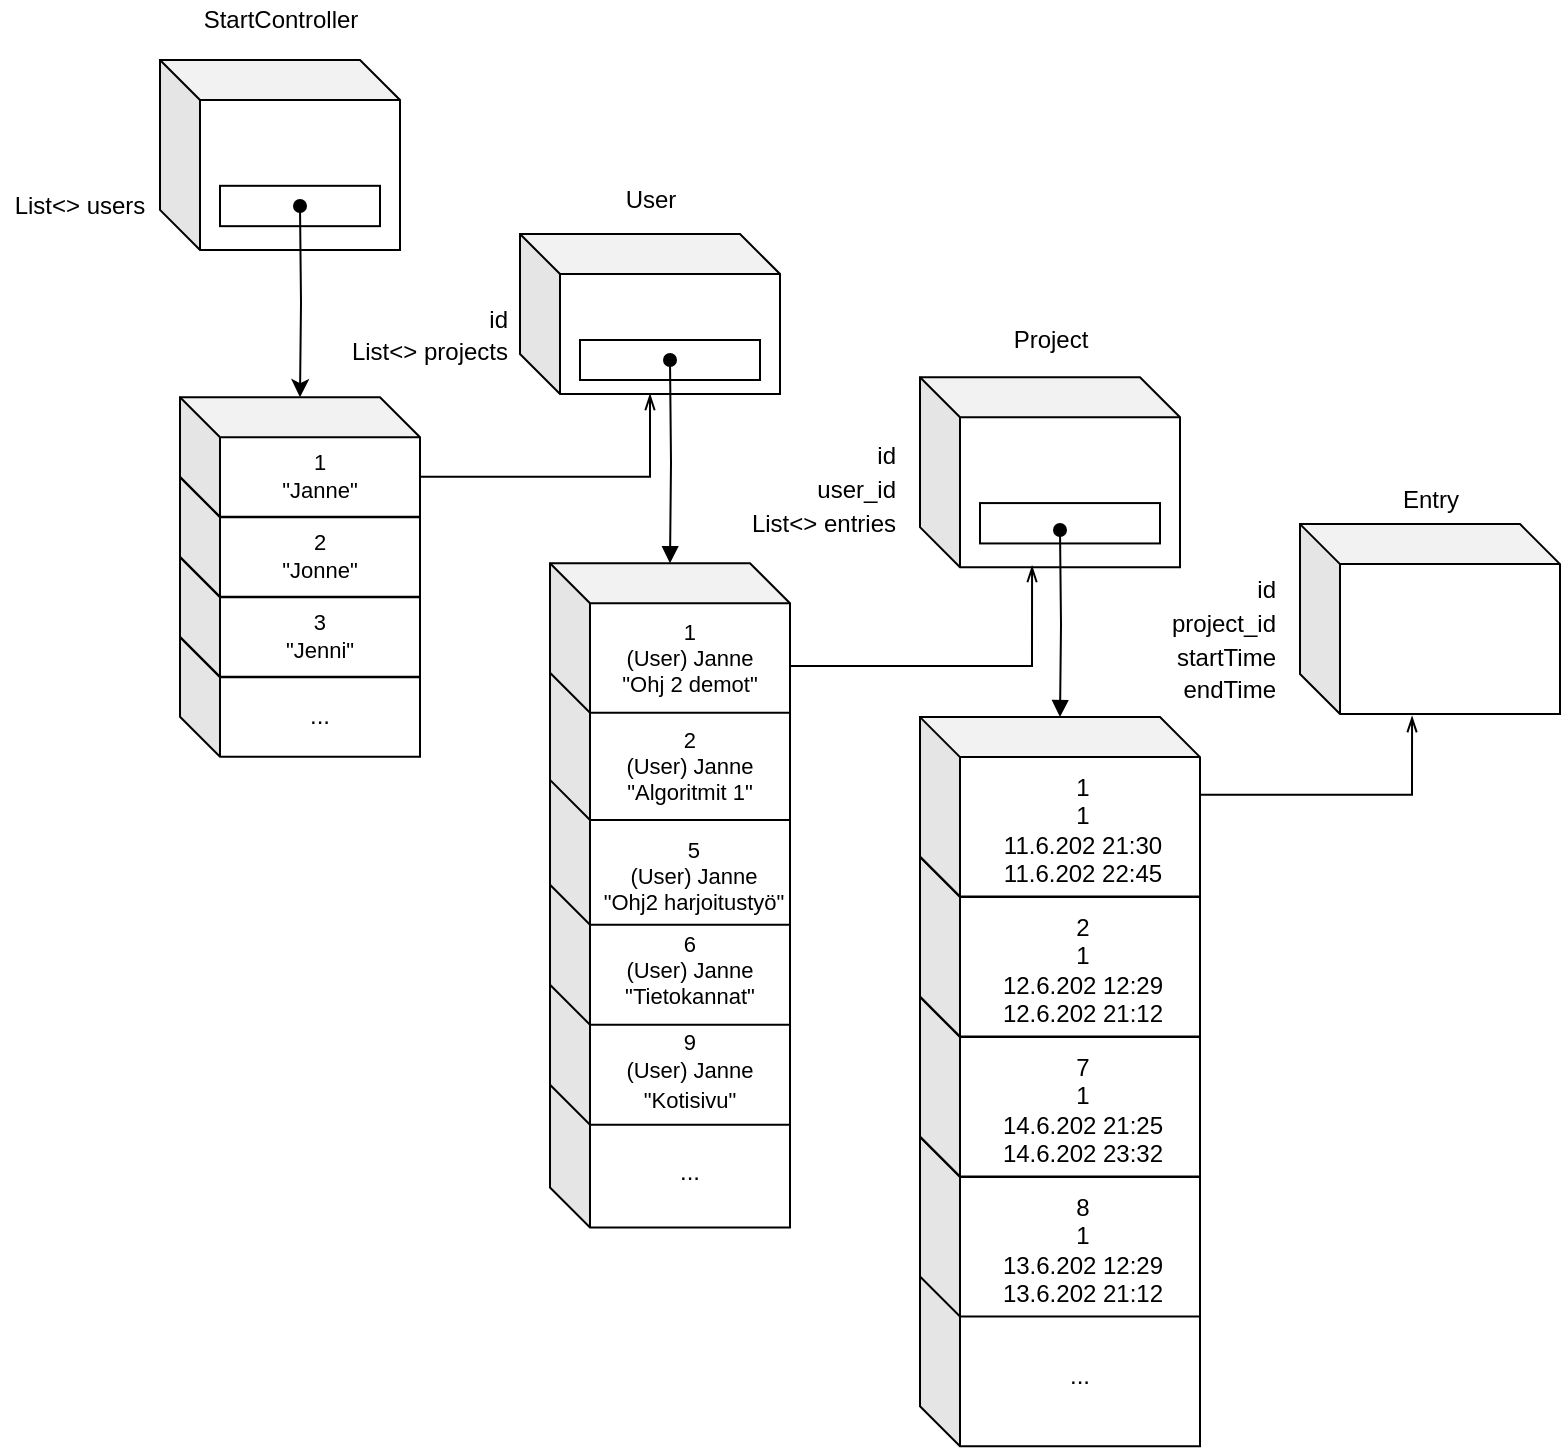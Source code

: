 <mxfile version="12.5.3" type="device"><diagram id="rrkpO7vF_OYcIXnouZr9" name="Page-1"><mxGraphModel dx="959" dy="811" grid="1" gridSize="10" guides="1" tooltips="1" connect="1" arrows="1" fold="1" page="1" pageScale="1" pageWidth="1169" pageHeight="827" math="0" shadow="0"><root><mxCell id="0"/><mxCell id="1" parent="0"/><mxCell id="aQ8OHR9xUHMVFZoHDJCB-164" value="" style="group" parent="1" vertex="1" connectable="0"><mxGeometry x="110" y="290" width="120" height="280" as="geometry"/></mxCell><mxCell id="aQ8OHR9xUHMVFZoHDJCB-201" value="" style="group" parent="1" vertex="1" connectable="0"><mxGeometry x="280" y="100" width="130" height="107" as="geometry"/></mxCell><mxCell id="aQ8OHR9xUHMVFZoHDJCB-202" value="" style="group" parent="aQ8OHR9xUHMVFZoHDJCB-201" vertex="1" connectable="0"><mxGeometry width="130" height="107" as="geometry"/></mxCell><mxCell id="aQ8OHR9xUHMVFZoHDJCB-203" value="" style="shape=cube;whiteSpace=wrap;html=1;boundedLbl=1;backgroundOutline=1;darkOpacity=0.05;darkOpacity2=0.1;" parent="aQ8OHR9xUHMVFZoHDJCB-202" vertex="1"><mxGeometry y="27.003" width="130" height="79.997" as="geometry"/></mxCell><mxCell id="aQ8OHR9xUHMVFZoHDJCB-205" value="" style="rounded=0;whiteSpace=wrap;html=1;" parent="aQ8OHR9xUHMVFZoHDJCB-202" vertex="1"><mxGeometry x="30" y="80" width="90" height="20" as="geometry"/></mxCell><mxCell id="ue1zJKKl9c6yfMaXLhYl-3" value="User" style="text;html=1;align=center;verticalAlign=middle;resizable=0;points=[];autosize=1;" vertex="1" parent="aQ8OHR9xUHMVFZoHDJCB-202"><mxGeometry x="45" width="40" height="20" as="geometry"/></mxCell><mxCell id="aQ8OHR9xUHMVFZoHDJCB-223" value="" style="group" parent="1" vertex="1" connectable="0"><mxGeometry x="295" y="279" width="120" height="344.764" as="geometry"/></mxCell><mxCell id="aQ8OHR9xUHMVFZoHDJCB-218" value="" style="group" parent="aQ8OHR9xUHMVFZoHDJCB-223" vertex="1" connectable="0"><mxGeometry y="206" width="120" height="138.764" as="geometry"/></mxCell><mxCell id="aQ8OHR9xUHMVFZoHDJCB-219" value="" style="group" parent="aQ8OHR9xUHMVFZoHDJCB-218" vertex="1" connectable="0"><mxGeometry width="120" height="138.764" as="geometry"/></mxCell><mxCell id="aQ8OHR9xUHMVFZoHDJCB-253" value="..." style="shape=cube;whiteSpace=wrap;html=1;boundedLbl=1;backgroundOutline=1;darkOpacity=0.05;darkOpacity2=0.1;" parent="aQ8OHR9xUHMVFZoHDJCB-219" vertex="1"><mxGeometry y="63.998" width="120" height="74.766" as="geometry"/></mxCell><mxCell id="aQ8OHR9xUHMVFZoHDJCB-220" value="" style="shape=cube;whiteSpace=wrap;html=1;boundedLbl=1;backgroundOutline=1;darkOpacity=0.05;darkOpacity2=0.1;" parent="aQ8OHR9xUHMVFZoHDJCB-219" vertex="1"><mxGeometry y="12.618" width="120" height="74.766" as="geometry"/></mxCell><mxCell id="aQ8OHR9xUHMVFZoHDJCB-221" value="&lt;font style=&quot;font-size: 11px&quot;&gt;9&lt;br&gt;(User) Janne&lt;br&gt;&quot;Kotisivu&quot;&lt;/font&gt;" style="text;html=1;strokeColor=none;fillColor=none;align=center;verticalAlign=middle;whiteSpace=wrap;rounded=0;" parent="aQ8OHR9xUHMVFZoHDJCB-219" vertex="1"><mxGeometry x="20" y="30" width="100" height="60" as="geometry"/></mxCell><mxCell id="aQ8OHR9xUHMVFZoHDJCB-214" value="" style="group" parent="aQ8OHR9xUHMVFZoHDJCB-223" vertex="1" connectable="0"><mxGeometry y="156" width="120" height="100" as="geometry"/></mxCell><mxCell id="aQ8OHR9xUHMVFZoHDJCB-215" value="" style="group" parent="aQ8OHR9xUHMVFZoHDJCB-214" vertex="1" connectable="0"><mxGeometry width="120" height="100" as="geometry"/></mxCell><mxCell id="aQ8OHR9xUHMVFZoHDJCB-216" value="" style="shape=cube;whiteSpace=wrap;html=1;boundedLbl=1;backgroundOutline=1;darkOpacity=0.05;darkOpacity2=0.1;" parent="aQ8OHR9xUHMVFZoHDJCB-215" vertex="1"><mxGeometry y="12.618" width="120" height="74.766" as="geometry"/></mxCell><mxCell id="aQ8OHR9xUHMVFZoHDJCB-217" value="6&lt;br style=&quot;font-size: 11px&quot;&gt;(User) Janne&lt;br style=&quot;font-size: 11px&quot;&gt;&quot;Tietokannat&quot;" style="text;html=1;strokeColor=none;fillColor=none;align=center;verticalAlign=middle;whiteSpace=wrap;rounded=0;fontSize=11;" parent="aQ8OHR9xUHMVFZoHDJCB-215" vertex="1"><mxGeometry x="20" y="30" width="100" height="60" as="geometry"/></mxCell><mxCell id="aQ8OHR9xUHMVFZoHDJCB-210" value="" style="group" parent="aQ8OHR9xUHMVFZoHDJCB-215" vertex="1" connectable="0"><mxGeometry y="-50" width="120" height="100" as="geometry"/></mxCell><mxCell id="aQ8OHR9xUHMVFZoHDJCB-211" value="" style="group" parent="aQ8OHR9xUHMVFZoHDJCB-210" vertex="1" connectable="0"><mxGeometry width="120" height="100" as="geometry"/></mxCell><mxCell id="aQ8OHR9xUHMVFZoHDJCB-212" value="" style="shape=cube;whiteSpace=wrap;html=1;boundedLbl=1;backgroundOutline=1;darkOpacity=0.05;darkOpacity2=0.1;" parent="aQ8OHR9xUHMVFZoHDJCB-211" vertex="1"><mxGeometry y="12.618" width="120" height="74.766" as="geometry"/></mxCell><mxCell id="aQ8OHR9xUHMVFZoHDJCB-213" value="5&lt;br style=&quot;font-size: 11px&quot;&gt;(User) Janne&lt;br style=&quot;font-size: 11px&quot;&gt;&quot;Ohj2 harjoitustyö&quot;" style="text;html=1;strokeColor=none;fillColor=none;align=center;verticalAlign=middle;whiteSpace=wrap;rounded=0;fontSize=11;" parent="aQ8OHR9xUHMVFZoHDJCB-211" vertex="1"><mxGeometry x="17" y="33" width="110" height="60" as="geometry"/></mxCell><mxCell id="aQ8OHR9xUHMVFZoHDJCB-206" value="" style="group" parent="aQ8OHR9xUHMVFZoHDJCB-211" vertex="1" connectable="0"><mxGeometry y="-52.43" width="120" height="100" as="geometry"/></mxCell><mxCell id="aQ8OHR9xUHMVFZoHDJCB-207" value="" style="group" parent="aQ8OHR9xUHMVFZoHDJCB-206" vertex="1" connectable="0"><mxGeometry width="120" height="100" as="geometry"/></mxCell><mxCell id="aQ8OHR9xUHMVFZoHDJCB-208" value="" style="shape=cube;whiteSpace=wrap;html=1;boundedLbl=1;backgroundOutline=1;darkOpacity=0.05;darkOpacity2=0.1;" parent="aQ8OHR9xUHMVFZoHDJCB-207" vertex="1"><mxGeometry y="12.618" width="120" height="74.766" as="geometry"/></mxCell><mxCell id="aQ8OHR9xUHMVFZoHDJCB-209" value="2&lt;br style=&quot;font-size: 11px&quot;&gt;(User) Janne&lt;br style=&quot;font-size: 11px&quot;&gt;&quot;Algoritmit 1&quot;" style="text;html=1;strokeColor=none;fillColor=none;align=center;verticalAlign=middle;whiteSpace=wrap;rounded=0;fontSize=11;" parent="aQ8OHR9xUHMVFZoHDJCB-207" vertex="1"><mxGeometry x="20" y="30" width="100" height="60" as="geometry"/></mxCell><mxCell id="aQ8OHR9xUHMVFZoHDJCB-167" value="" style="group;fontSize=11;" parent="aQ8OHR9xUHMVFZoHDJCB-223" vertex="1" connectable="0"><mxGeometry width="120" height="100" as="geometry"/></mxCell><mxCell id="aQ8OHR9xUHMVFZoHDJCB-168" value="" style="group" parent="aQ8OHR9xUHMVFZoHDJCB-167" vertex="1" connectable="0"><mxGeometry width="120" height="100" as="geometry"/></mxCell><mxCell id="aQ8OHR9xUHMVFZoHDJCB-169" value="" style="shape=cube;whiteSpace=wrap;html=1;boundedLbl=1;backgroundOutline=1;darkOpacity=0.05;darkOpacity2=0.1;" parent="aQ8OHR9xUHMVFZoHDJCB-168" vertex="1"><mxGeometry y="12.618" width="120" height="74.766" as="geometry"/></mxCell><mxCell id="aQ8OHR9xUHMVFZoHDJCB-200" value="1&lt;br style=&quot;font-size: 11px&quot;&gt;(User) Janne&lt;br style=&quot;font-size: 11px&quot;&gt;&quot;Ohj 2 demot&quot;" style="text;html=1;strokeColor=none;fillColor=none;align=center;verticalAlign=middle;whiteSpace=wrap;rounded=0;fontSize=11;" parent="aQ8OHR9xUHMVFZoHDJCB-168" vertex="1"><mxGeometry x="20" y="30" width="100" height="60" as="geometry"/></mxCell><mxCell id="aQ8OHR9xUHMVFZoHDJCB-227" value="" style="group" parent="1" vertex="1" connectable="0"><mxGeometry x="480" y="166.59" width="130" height="127" as="geometry"/></mxCell><mxCell id="aQ8OHR9xUHMVFZoHDJCB-228" value="" style="group" parent="aQ8OHR9xUHMVFZoHDJCB-227" vertex="1" connectable="0"><mxGeometry width="130" height="127" as="geometry"/></mxCell><mxCell id="aQ8OHR9xUHMVFZoHDJCB-229" value="" style="shape=cube;whiteSpace=wrap;html=1;boundedLbl=1;backgroundOutline=1;darkOpacity=0.05;darkOpacity2=0.1;" parent="aQ8OHR9xUHMVFZoHDJCB-228" vertex="1"><mxGeometry y="32.05" width="130" height="94.95" as="geometry"/></mxCell><mxCell id="aQ8OHR9xUHMVFZoHDJCB-231" value="" style="rounded=0;whiteSpace=wrap;html=1;" parent="aQ8OHR9xUHMVFZoHDJCB-228" vertex="1"><mxGeometry x="30" y="94.95" width="90" height="20.18" as="geometry"/></mxCell><mxCell id="ue1zJKKl9c6yfMaXLhYl-4" value="Project" style="text;html=1;align=center;verticalAlign=middle;resizable=0;points=[];autosize=1;" vertex="1" parent="aQ8OHR9xUHMVFZoHDJCB-228"><mxGeometry x="40" y="3.41" width="50" height="20" as="geometry"/></mxCell><mxCell id="aQ8OHR9xUHMVFZoHDJCB-256" style="edgeStyle=orthogonalEdgeStyle;rounded=0;orthogonalLoop=1;jettySize=auto;html=1;startArrow=oval;startFill=1;endArrow=block;endFill=1;" parent="1" target="aQ8OHR9xUHMVFZoHDJCB-169" edge="1"><mxGeometry relative="1" as="geometry"><mxPoint x="355" y="190" as="sourcePoint"/><mxPoint x="345" y="162.047" as="targetPoint"/></mxGeometry></mxCell><mxCell id="aQ8OHR9xUHMVFZoHDJCB-1" value="" style="shape=cube;whiteSpace=wrap;html=1;boundedLbl=1;backgroundOutline=1;darkOpacity=0.05;darkOpacity2=0.1;" parent="1" vertex="1"><mxGeometry x="100" y="39.997" width="120" height="94.953" as="geometry"/></mxCell><mxCell id="aQ8OHR9xUHMVFZoHDJCB-4" value="" style="rounded=0;whiteSpace=wrap;html=1;" parent="1" vertex="1"><mxGeometry x="130" y="102.903" width="80" height="20.178" as="geometry"/></mxCell><mxCell id="aQ8OHR9xUHMVFZoHDJCB-7" style="edgeStyle=orthogonalEdgeStyle;rounded=0;orthogonalLoop=1;jettySize=auto;html=1;startArrow=oval;startFill=1;" parent="1" target="aQ8OHR9xUHMVFZoHDJCB-39" edge="1"><mxGeometry relative="1" as="geometry"><mxPoint x="170" y="189.586" as="targetPoint"/><Array as="points"/><mxPoint x="170" y="113" as="sourcePoint"/></mxGeometry></mxCell><mxCell id="aQ8OHR9xUHMVFZoHDJCB-301" value="" style="group" parent="1" vertex="1" connectable="0"><mxGeometry x="480" y="353.41" width="140" height="379.72" as="geometry"/></mxCell><mxCell id="aQ8OHR9xUHMVFZoHDJCB-280" value="" style="group" parent="aQ8OHR9xUHMVFZoHDJCB-301" vertex="1" connectable="0"><mxGeometry y="210.0" width="140" height="169.72" as="geometry"/></mxCell><mxCell id="aQ8OHR9xUHMVFZoHDJCB-259" value="" style="group" parent="aQ8OHR9xUHMVFZoHDJCB-280" vertex="1" connectable="0"><mxGeometry width="140" height="169.72" as="geometry"/></mxCell><mxCell id="aQ8OHR9xUHMVFZoHDJCB-260" value="" style="group" parent="aQ8OHR9xUHMVFZoHDJCB-259" vertex="1" connectable="0"><mxGeometry width="140" height="169.72" as="geometry"/></mxCell><mxCell id="aQ8OHR9xUHMVFZoHDJCB-302" value="..." style="shape=cube;whiteSpace=wrap;html=1;boundedLbl=1;backgroundOutline=1;darkOpacity=0.05;darkOpacity2=0.1;" parent="aQ8OHR9xUHMVFZoHDJCB-260" vertex="1"><mxGeometry y="80.001" width="140" height="89.719" as="geometry"/></mxCell><mxCell id="aQ8OHR9xUHMVFZoHDJCB-261" value="" style="shape=cube;whiteSpace=wrap;html=1;boundedLbl=1;backgroundOutline=1;darkOpacity=0.05;darkOpacity2=0.1;" parent="aQ8OHR9xUHMVFZoHDJCB-260" vertex="1"><mxGeometry y="15.141" width="140" height="89.719" as="geometry"/></mxCell><mxCell id="aQ8OHR9xUHMVFZoHDJCB-262" value="8&lt;br&gt;1&lt;br&gt;13.6.202 12:29&lt;br&gt;13.6.202 21:12" style="text;html=1;strokeColor=none;fillColor=none;align=center;verticalAlign=middle;whiteSpace=wrap;rounded=0;" parent="aQ8OHR9xUHMVFZoHDJCB-260" vertex="1"><mxGeometry x="23.333" y="36.0" width="116.667" height="72.0" as="geometry"/></mxCell><mxCell id="aQ8OHR9xUHMVFZoHDJCB-286" value="" style="group" parent="aQ8OHR9xUHMVFZoHDJCB-301" vertex="1" connectable="0"><mxGeometry y="140.0" width="140" height="120.0" as="geometry"/></mxCell><mxCell id="aQ8OHR9xUHMVFZoHDJCB-287" value="" style="group" parent="aQ8OHR9xUHMVFZoHDJCB-286" vertex="1" connectable="0"><mxGeometry width="140" height="120.0" as="geometry"/></mxCell><mxCell id="aQ8OHR9xUHMVFZoHDJCB-288" value="" style="group" parent="aQ8OHR9xUHMVFZoHDJCB-287" vertex="1" connectable="0"><mxGeometry width="140" height="120.0" as="geometry"/></mxCell><mxCell id="aQ8OHR9xUHMVFZoHDJCB-289" value="" style="shape=cube;whiteSpace=wrap;html=1;boundedLbl=1;backgroundOutline=1;darkOpacity=0.05;darkOpacity2=0.1;" parent="aQ8OHR9xUHMVFZoHDJCB-288" vertex="1"><mxGeometry y="15.141" width="140" height="89.719" as="geometry"/></mxCell><mxCell id="aQ8OHR9xUHMVFZoHDJCB-290" value="7&lt;br&gt;1&lt;br&gt;14.6.202 21:25&lt;br&gt;14.6.202 23:32" style="text;html=1;strokeColor=none;fillColor=none;align=center;verticalAlign=middle;whiteSpace=wrap;rounded=0;" parent="aQ8OHR9xUHMVFZoHDJCB-288" vertex="1"><mxGeometry x="23.333" y="36.0" width="116.667" height="72.0" as="geometry"/></mxCell><mxCell id="aQ8OHR9xUHMVFZoHDJCB-291" value="" style="group" parent="aQ8OHR9xUHMVFZoHDJCB-301" vertex="1" connectable="0"><mxGeometry y="70.0" width="140" height="120.0" as="geometry"/></mxCell><mxCell id="aQ8OHR9xUHMVFZoHDJCB-292" value="" style="group" parent="aQ8OHR9xUHMVFZoHDJCB-291" vertex="1" connectable="0"><mxGeometry width="140" height="120.0" as="geometry"/></mxCell><mxCell id="aQ8OHR9xUHMVFZoHDJCB-293" value="" style="group" parent="aQ8OHR9xUHMVFZoHDJCB-292" vertex="1" connectable="0"><mxGeometry width="140" height="120.0" as="geometry"/></mxCell><mxCell id="aQ8OHR9xUHMVFZoHDJCB-294" value="" style="shape=cube;whiteSpace=wrap;html=1;boundedLbl=1;backgroundOutline=1;darkOpacity=0.05;darkOpacity2=0.1;" parent="aQ8OHR9xUHMVFZoHDJCB-293" vertex="1"><mxGeometry y="15.141" width="140" height="89.719" as="geometry"/></mxCell><mxCell id="aQ8OHR9xUHMVFZoHDJCB-295" value="2&lt;br&gt;1&lt;br&gt;12.6.202 12:29&lt;br&gt;12.6.202 21:12" style="text;html=1;strokeColor=none;fillColor=none;align=center;verticalAlign=middle;whiteSpace=wrap;rounded=0;" parent="aQ8OHR9xUHMVFZoHDJCB-293" vertex="1"><mxGeometry x="23.333" y="36.0" width="116.667" height="72.0" as="geometry"/></mxCell><mxCell id="aQ8OHR9xUHMVFZoHDJCB-296" value="" style="group" parent="aQ8OHR9xUHMVFZoHDJCB-301" vertex="1" connectable="0"><mxGeometry width="140" height="120.0" as="geometry"/></mxCell><mxCell id="aQ8OHR9xUHMVFZoHDJCB-297" value="" style="group" parent="aQ8OHR9xUHMVFZoHDJCB-296" vertex="1" connectable="0"><mxGeometry width="140" height="120.0" as="geometry"/></mxCell><mxCell id="aQ8OHR9xUHMVFZoHDJCB-298" value="" style="group" parent="aQ8OHR9xUHMVFZoHDJCB-297" vertex="1" connectable="0"><mxGeometry width="140" height="120.0" as="geometry"/></mxCell><mxCell id="aQ8OHR9xUHMVFZoHDJCB-299" value="" style="shape=cube;whiteSpace=wrap;html=1;boundedLbl=1;backgroundOutline=1;darkOpacity=0.05;darkOpacity2=0.1;" parent="aQ8OHR9xUHMVFZoHDJCB-298" vertex="1"><mxGeometry y="15.141" width="140" height="89.719" as="geometry"/></mxCell><mxCell id="aQ8OHR9xUHMVFZoHDJCB-300" value="1&lt;br&gt;1&lt;br&gt;11.6.202 21:30&lt;br&gt;11.6.202 22:45" style="text;html=1;strokeColor=none;fillColor=none;align=center;verticalAlign=middle;whiteSpace=wrap;rounded=0;" parent="aQ8OHR9xUHMVFZoHDJCB-298" vertex="1"><mxGeometry x="23.333" y="36.0" width="116.667" height="72.0" as="geometry"/></mxCell><mxCell id="aQ8OHR9xUHMVFZoHDJCB-307" value="" style="group" parent="1" vertex="1" connectable="0"><mxGeometry x="670" y="240" width="130" height="127" as="geometry"/></mxCell><mxCell id="aQ8OHR9xUHMVFZoHDJCB-308" value="" style="group" parent="aQ8OHR9xUHMVFZoHDJCB-307" vertex="1" connectable="0"><mxGeometry width="130" height="127" as="geometry"/></mxCell><mxCell id="aQ8OHR9xUHMVFZoHDJCB-309" value="" style="shape=cube;whiteSpace=wrap;html=1;boundedLbl=1;backgroundOutline=1;darkOpacity=0.05;darkOpacity2=0.1;" parent="aQ8OHR9xUHMVFZoHDJCB-308" vertex="1"><mxGeometry y="32.05" width="130" height="94.95" as="geometry"/></mxCell><mxCell id="ue1zJKKl9c6yfMaXLhYl-5" value="Entry" style="text;html=1;align=center;verticalAlign=middle;resizable=0;points=[];autosize=1;" vertex="1" parent="aQ8OHR9xUHMVFZoHDJCB-308"><mxGeometry x="45" y="9.81" width="40" height="20" as="geometry"/></mxCell><mxCell id="aQ8OHR9xUHMVFZoHDJCB-258" style="edgeStyle=orthogonalEdgeStyle;rounded=0;orthogonalLoop=1;jettySize=auto;html=1;startArrow=none;startFill=0;endArrow=openThin;endFill=0;exitX=1;exitY=0.5;exitDx=0;exitDy=0;" parent="1" source="aQ8OHR9xUHMVFZoHDJCB-163" target="aQ8OHR9xUHMVFZoHDJCB-203" edge="1"><mxGeometry relative="1" as="geometry"/></mxCell><mxCell id="aQ8OHR9xUHMVFZoHDJCB-257" style="edgeStyle=orthogonalEdgeStyle;rounded=0;orthogonalLoop=1;jettySize=auto;html=1;startArrow=oval;startFill=1;endArrow=block;endFill=1;" parent="1" target="aQ8OHR9xUHMVFZoHDJCB-299" edge="1"><mxGeometry relative="1" as="geometry"><mxPoint x="550" y="275" as="sourcePoint"/><mxPoint x="580" y="363.41" as="targetPoint"/></mxGeometry></mxCell><mxCell id="ue1zJKKl9c6yfMaXLhYl-1" style="rounded=0;orthogonalLoop=1;jettySize=auto;html=1;entryX=0.431;entryY=0.994;entryDx=0;entryDy=0;entryPerimeter=0;startArrow=none;startFill=0;exitX=1;exitY=0.5;exitDx=0;exitDy=0;edgeStyle=orthogonalEdgeStyle;endArrow=openThin;endFill=0;" edge="1" parent="1" source="aQ8OHR9xUHMVFZoHDJCB-200" target="aQ8OHR9xUHMVFZoHDJCB-229"><mxGeometry relative="1" as="geometry"><mxPoint x="405" y="332.41" as="sourcePoint"/><Array as="points"><mxPoint x="415" y="343"/><mxPoint x="536" y="343"/></Array></mxGeometry></mxCell><mxCell id="ue1zJKKl9c6yfMaXLhYl-2" value="StartController" style="text;html=1;align=center;verticalAlign=middle;resizable=0;points=[];autosize=1;" vertex="1" parent="1"><mxGeometry x="115" y="10" width="90" height="20" as="geometry"/></mxCell><mxCell id="ue1zJKKl9c6yfMaXLhYl-10" value="&lt;p style=&quot;line-height: 140%&quot;&gt;id&lt;br&gt;project_id&lt;br&gt;startTime&lt;br&gt;endTime&lt;/p&gt;" style="text;html=1;strokeColor=none;fillColor=none;align=right;verticalAlign=middle;whiteSpace=wrap;rounded=0;" vertex="1" parent="1"><mxGeometry x="580" y="300" width="80" height="60" as="geometry"/></mxCell><mxCell id="ue1zJKKl9c6yfMaXLhYl-13" value="&lt;p style=&quot;line-height: 140%&quot;&gt;id&lt;br&gt;user_id&lt;br&gt;List&amp;lt;&amp;gt; entries&lt;/p&gt;" style="text;html=1;strokeColor=none;fillColor=none;align=right;verticalAlign=middle;whiteSpace=wrap;rounded=0;" vertex="1" parent="1"><mxGeometry x="390" y="230" width="80" height="50" as="geometry"/></mxCell><mxCell id="ue1zJKKl9c6yfMaXLhYl-14" value="&lt;div style=&quot;text-align: right&quot;&gt;&lt;span style=&quot;line-height: 140%&quot;&gt;id&lt;/span&gt;&lt;/div&gt;List&amp;lt;&amp;gt; projects" style="text;html=1;strokeColor=none;fillColor=none;align=center;verticalAlign=middle;whiteSpace=wrap;rounded=0;" vertex="1" parent="1"><mxGeometry x="190" y="166.59" width="90" height="20" as="geometry"/></mxCell><mxCell id="ue1zJKKl9c6yfMaXLhYl-15" value="List&amp;lt;&amp;gt; users" style="text;html=1;strokeColor=none;fillColor=none;align=center;verticalAlign=middle;whiteSpace=wrap;rounded=0;" vertex="1" parent="1"><mxGeometry x="20" y="103.08" width="80" height="20" as="geometry"/></mxCell><mxCell id="ue1zJKKl9c6yfMaXLhYl-19" style="edgeStyle=orthogonalEdgeStyle;rounded=0;orthogonalLoop=1;jettySize=auto;html=1;entryX=0.431;entryY=1.011;entryDx=0;entryDy=0;entryPerimeter=0;startArrow=none;startFill=0;endArrow=openThin;endFill=0;exitX=1;exitY=0.25;exitDx=0;exitDy=0;" edge="1" parent="1" source="aQ8OHR9xUHMVFZoHDJCB-300" target="aQ8OHR9xUHMVFZoHDJCB-309"><mxGeometry relative="1" as="geometry"><mxPoint x="600" y="411.59" as="sourcePoint"/></mxGeometry></mxCell><mxCell id="ue1zJKKl9c6yfMaXLhYl-21" value="" style="group" vertex="1" connectable="0" parent="1"><mxGeometry x="110" y="208.597" width="120" height="249.813" as="geometry"/></mxCell><mxCell id="aQ8OHR9xUHMVFZoHDJCB-40" value="" style="group" parent="ue1zJKKl9c6yfMaXLhYl-21" vertex="1" connectable="0"><mxGeometry y="9.813" width="120" height="240" as="geometry"/></mxCell><mxCell id="aQ8OHR9xUHMVFZoHDJCB-28" value="" style="group" parent="aQ8OHR9xUHMVFZoHDJCB-40" vertex="1" connectable="0"><mxGeometry y="90" width="120" height="80" as="geometry"/></mxCell><mxCell id="aQ8OHR9xUHMVFZoHDJCB-29" value="" style="group" parent="aQ8OHR9xUHMVFZoHDJCB-28" vertex="1" connectable="0"><mxGeometry width="120" height="80" as="geometry"/></mxCell><mxCell id="aQ8OHR9xUHMVFZoHDJCB-30" value="" style="shape=cube;whiteSpace=wrap;html=1;boundedLbl=1;backgroundOutline=1;darkOpacity=0.05;darkOpacity2=0.1;" parent="aQ8OHR9xUHMVFZoHDJCB-29" vertex="1"><mxGeometry y="20.187" width="120" height="59.813" as="geometry"/></mxCell><mxCell id="aQ8OHR9xUHMVFZoHDJCB-92" value="...&lt;br&gt;" style="text;html=1;strokeColor=none;fillColor=none;align=center;verticalAlign=middle;whiteSpace=wrap;rounded=0;" parent="aQ8OHR9xUHMVFZoHDJCB-29" vertex="1"><mxGeometry x="50" y="50" width="40" height="20" as="geometry"/></mxCell><mxCell id="aQ8OHR9xUHMVFZoHDJCB-34" value="" style="group" parent="aQ8OHR9xUHMVFZoHDJCB-40" vertex="1" connectable="0"><mxGeometry y="10" width="120" height="120" as="geometry"/></mxCell><mxCell id="aQ8OHR9xUHMVFZoHDJCB-35" value="" style="group" parent="aQ8OHR9xUHMVFZoHDJCB-34" vertex="1" connectable="0"><mxGeometry width="120" height="120" as="geometry"/></mxCell><mxCell id="aQ8OHR9xUHMVFZoHDJCB-31" value="" style="group" parent="aQ8OHR9xUHMVFZoHDJCB-35" vertex="1" connectable="0"><mxGeometry y="40" width="120" height="80" as="geometry"/></mxCell><mxCell id="aQ8OHR9xUHMVFZoHDJCB-32" value="" style="group" parent="aQ8OHR9xUHMVFZoHDJCB-31" vertex="1" connectable="0"><mxGeometry width="120" height="80" as="geometry"/></mxCell><mxCell id="aQ8OHR9xUHMVFZoHDJCB-33" value="" style="shape=cube;whiteSpace=wrap;html=1;boundedLbl=1;backgroundOutline=1;darkOpacity=0.05;darkOpacity2=0.1;" parent="aQ8OHR9xUHMVFZoHDJCB-32" vertex="1"><mxGeometry y="20.187" width="120" height="59.813" as="geometry"/></mxCell><mxCell id="aQ8OHR9xUHMVFZoHDJCB-94" value="3&lt;br style=&quot;font-size: 11px&quot;&gt;&quot;Jenni&quot;" style="text;html=1;strokeColor=none;fillColor=none;align=center;verticalAlign=middle;whiteSpace=wrap;rounded=0;fontSize=11;" parent="aQ8OHR9xUHMVFZoHDJCB-32" vertex="1"><mxGeometry x="30" y="50" width="80" height="20" as="geometry"/></mxCell><mxCell id="aQ8OHR9xUHMVFZoHDJCB-36" value="" style="shape=cube;whiteSpace=wrap;html=1;boundedLbl=1;backgroundOutline=1;darkOpacity=0.05;darkOpacity2=0.1;" parent="aQ8OHR9xUHMVFZoHDJCB-35" vertex="1"><mxGeometry y="20.187" width="120" height="59.813" as="geometry"/></mxCell><mxCell id="aQ8OHR9xUHMVFZoHDJCB-93" value="2&lt;br style=&quot;font-size: 11px&quot;&gt;&quot;Jonne&quot;" style="text;html=1;strokeColor=none;fillColor=none;align=center;verticalAlign=middle;whiteSpace=wrap;rounded=0;fontSize=11;" parent="aQ8OHR9xUHMVFZoHDJCB-35" vertex="1"><mxGeometry x="30" y="50" width="80" height="20" as="geometry"/></mxCell><mxCell id="ue1zJKKl9c6yfMaXLhYl-20" value="" style="group" vertex="1" connectable="0" parent="ue1zJKKl9c6yfMaXLhYl-21"><mxGeometry width="120" height="59.813" as="geometry"/></mxCell><mxCell id="aQ8OHR9xUHMVFZoHDJCB-90" value="id&lt;br&gt;nimi" style="text;html=1;strokeColor=none;fillColor=none;align=center;verticalAlign=middle;whiteSpace=wrap;rounded=0;" parent="ue1zJKKl9c6yfMaXLhYl-20" vertex="1"><mxGeometry x="50" y="29.813" width="40" height="20" as="geometry"/></mxCell><mxCell id="aQ8OHR9xUHMVFZoHDJCB-39" value="" style="shape=cube;whiteSpace=wrap;html=1;boundedLbl=1;backgroundOutline=1;darkOpacity=0.05;darkOpacity2=0.1;" parent="ue1zJKKl9c6yfMaXLhYl-20" vertex="1"><mxGeometry width="120" height="59.813" as="geometry"/></mxCell><mxCell id="aQ8OHR9xUHMVFZoHDJCB-163" value="1&lt;br style=&quot;font-size: 11px&quot;&gt;&quot;Janne&quot;" style="text;html=1;strokeColor=none;fillColor=none;align=center;verticalAlign=middle;whiteSpace=wrap;rounded=0;fontSize=11;" parent="ue1zJKKl9c6yfMaXLhYl-20" vertex="1"><mxGeometry x="20" y="29.813" width="100" height="20" as="geometry"/></mxCell></root></mxGraphModel></diagram></mxfile>